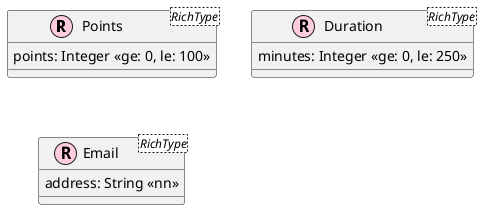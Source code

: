 @startuml

entity Points <RichType> <<(R, ffccdd)>> {
    points: Integer <<ge: 0, le: 100>>
}

entity Duration <RichType> <<(R, ffccdd)>> {
    minutes: Integer <<ge: 0, le: 250>>
}

entity Email <RichType> <<(R, ffccdd)>> {
    address: String <<nn>>
}

@enduml